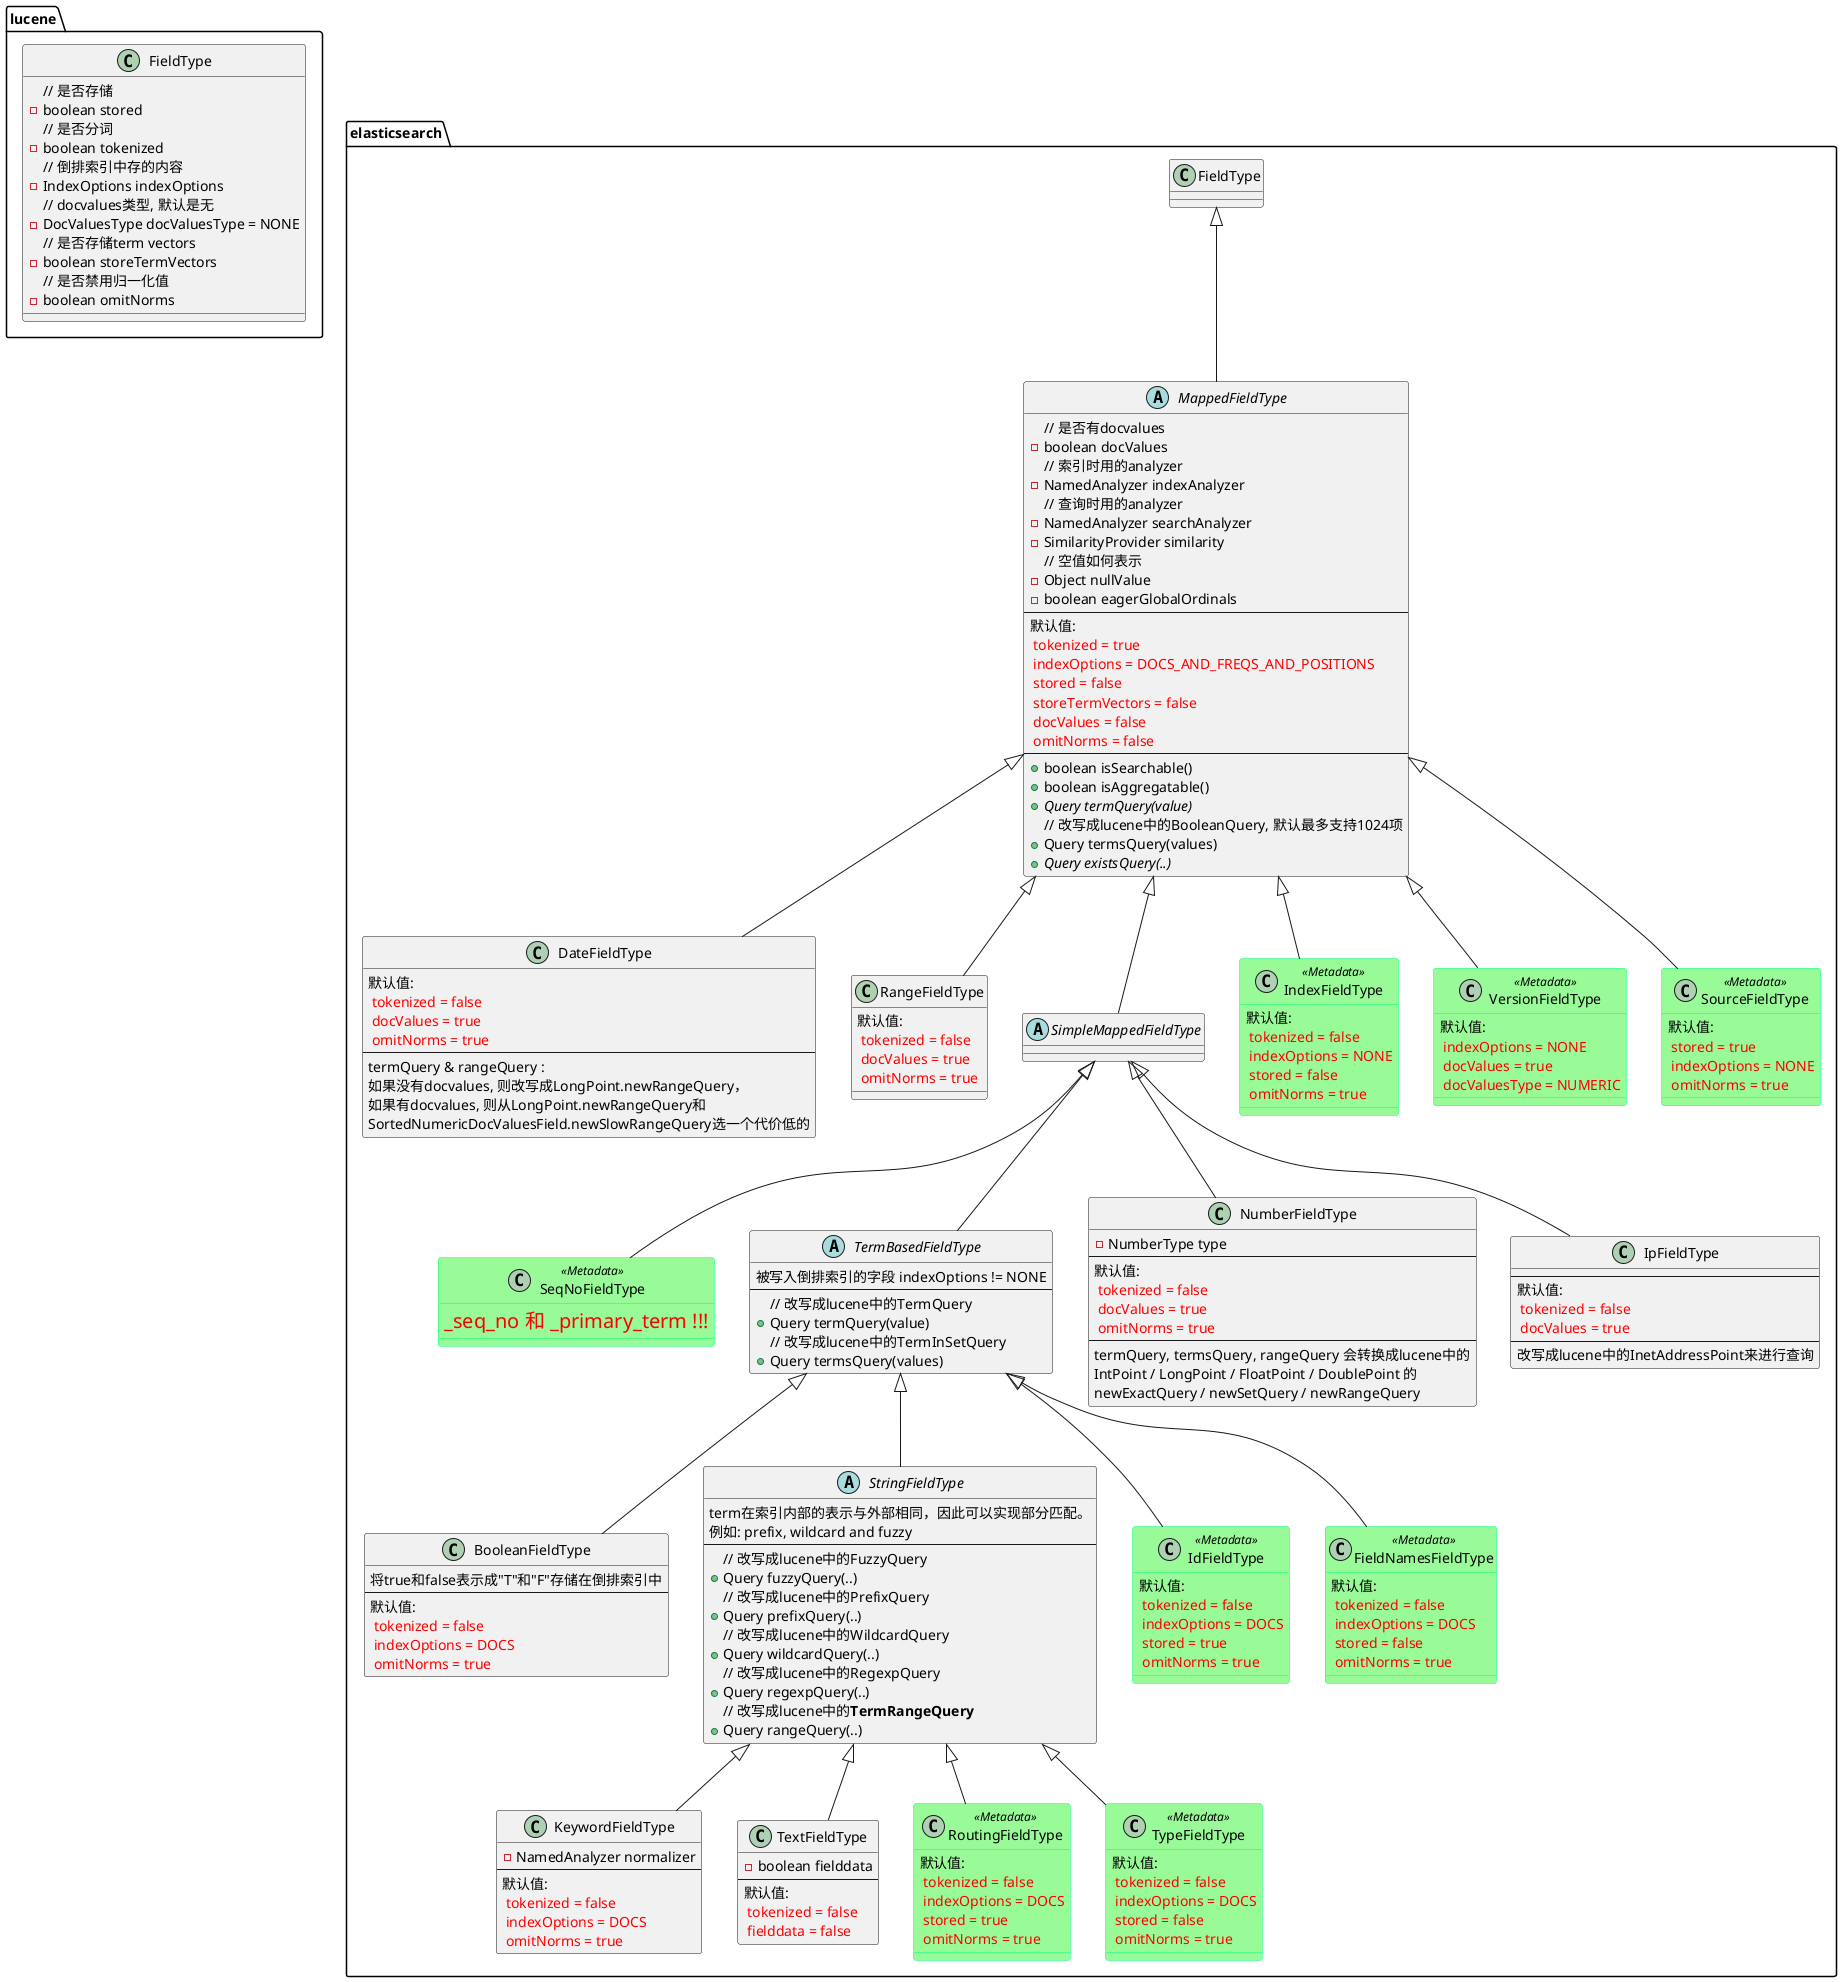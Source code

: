 @startuml
skinparam class{
    BackgroundColor<<Metadata>> PaleGreen
    BorderColor<<Metadata>> SpringGreen
}

package lucene{
    class FieldType {
        // 是否存储
        -boolean stored
        // 是否分词
        -boolean tokenized
        // 倒排索引中存的内容
        -IndexOptions indexOptions
        // docvalues类型, 默认是无
        -DocValuesType docValuesType = NONE
        // 是否存储term vectors
        -boolean storeTermVectors
        // 是否禁用归一化值
        -boolean omitNorms
    }
}

package elasticsearch{
    abstract class MappedFieldType extends FieldType{
        // 是否有docvalues
        -boolean docValues
        // 索引时用的analyzer
        -NamedAnalyzer indexAnalyzer
        // 查询时用的analyzer
        -NamedAnalyzer searchAnalyzer
        -SimilarityProvider similarity
        // 空值如何表示
        -Object nullValue
        -boolean eagerGlobalOrdinals
        ---
        默认值:
        <font color="red"> tokenized = true
        <font color="red"> indexOptions = DOCS_AND_FREQS_AND_POSITIONS
        <font color="red"> stored = false
        <font color="red"> storeTermVectors = false
        <font color="red"> docValues = false
        <font color="red"> omitNorms = false
        ---
        +boolean isSearchable()
        +boolean isAggregatable()
        +{abstract} Query termQuery(value)
        // 改写成lucene中的BooleanQuery, 默认最多支持1024项
        +Query termsQuery(values)
        +{abstract} Query existsQuery(..)
    }

    class DateFieldType extends MappedFieldType{
        默认值:
        <font color="red"> tokenized = false
        <font color="red"> docValues = true
        <font color="red"> omitNorms = true
        ---
        termQuery & rangeQuery :
        如果没有docvalues, 则改写成LongPoint.newRangeQuery，
        如果有docvalues, 则从LongPoint.newRangeQuery和
        SortedNumericDocValuesField.newSlowRangeQuery选一个代价低的
    }

    class RangeFieldType extends MappedFieldType{
        默认值:
        <font color="red"> tokenized = false
        <font color="red"> docValues = true
        <font color="red"> omitNorms = true
    }

    abstract class SimpleMappedFieldType extends MappedFieldType{
    }

    class IndexFieldType<<Metadata>> extends MappedFieldType{
        默认值:
        <font color="red"> tokenized = false
        <font color="red"> indexOptions = NONE
        <font color="red"> stored = false
        <font color="red"> omitNorms = true
    }

    class VersionFieldType<<Metadata>> extends MappedFieldType{
        默认值:
        <font color="red"> indexOptions = NONE
        <font color="red"> docValues = true
        <font color="red"> docValuesType = NUMERIC
    }

    class SourceFieldType<<Metadata>> extends MappedFieldType{
        默认值:
        <font color="red"> stored = true
        <font color="red"> indexOptions = NONE
        <font color="red"> omitNorms = true
    }

    class SeqNoFieldType<<Metadata>> extends SimpleMappedFieldType{
        <font color="red" size=20>_seq_no 和 _primary_term !!!
    }

    abstract class TermBasedFieldType extends SimpleMappedFieldType{
        被写入倒排索引的字段 indexOptions != NONE
        ---
        // 改写成lucene中的TermQuery
        +Query termQuery(value)
        // 改写成lucene中的TermInSetQuery
        +Query termsQuery(values)
    }

    class NumberFieldType extends SimpleMappedFieldType{
        -NumberType type
        ---
        默认值:
        <font color="red"> tokenized = false
        <font color="red"> docValues = true
        <font color="red"> omitNorms = true
        ---
        termQuery, termsQuery, rangeQuery 会转换成lucene中的
        IntPoint / LongPoint / FloatPoint / DoublePoint 的
        newExactQuery / newSetQuery / newRangeQuery
    }

    class IpFieldType extends SimpleMappedFieldType{
        ---
        默认值:
        <font color="red"> tokenized = false
        <font color="red"> docValues = true
        ---
        改写成lucene中的InetAddressPoint来进行查询
    }

    class BooleanFieldType extends TermBasedFieldType{
        将true和false表示成"T"和"F"存储在倒排索引中
        ---
        默认值:
        <font color="red"> tokenized = false
        <font color="red"> indexOptions = DOCS
        <font color="red"> omitNorms = true
    }

    abstract class StringFieldType extends TermBasedFieldType{
        term在索引内部的表示与外部相同，因此可以实现部分匹配。
        例如: prefix, wildcard and fuzzy
        ---
        // 改写成lucene中的FuzzyQuery
        +Query fuzzyQuery(..)
        // 改写成lucene中的PrefixQuery
        +Query prefixQuery(..)
        // 改写成lucene中的WildcardQuery
        +Query wildcardQuery(..)
        // 改写成lucene中的RegexpQuery
        +Query regexpQuery(..)
        // 改写成lucene中的<b>TermRangeQuery</b>
        +Query rangeQuery(..)
    }

    class IdFieldType<<Metadata>> extends TermBasedFieldType{
        默认值:
        <font color="red"> tokenized = false
        <font color="red"> indexOptions = DOCS
        <font color="red"> stored = true
        <font color="red"> omitNorms = true
    }

    class FieldNamesFieldType<<Metadata>> extends TermBasedFieldType{
        默认值:
        <font color="red"> tokenized = false
        <font color="red"> indexOptions = DOCS
        <font color="red"> stored = false
        <font color="red"> omitNorms = true
    }

    class KeywordFieldType extends StringFieldType{
        -NamedAnalyzer normalizer
        ---
        默认值:
        <font color="red"> tokenized = false
        <font color="red"> indexOptions = DOCS
        <font color="red"> omitNorms = true
    }

    class TextFieldType extends StringFieldType{
        -boolean fielddata
        ---
        默认值:
        <font color="red"> tokenized = false
        <font color="red"> fielddata = false
    }

    class RoutingFieldType<<Metadata>> extends StringFieldType{
        默认值:
        <font color="red"> tokenized = false
        <font color="red"> indexOptions = DOCS
        <font color="red"> stored = true
        <font color="red"> omitNorms = true
    }

    class TypeFieldType<<Metadata>> extends StringFieldType{
        默认值:
        <font color="red"> tokenized = false
        <font color="red"> indexOptions = DOCS
        <font color="red"> stored = false
        <font color="red"> omitNorms = true
    }

}
@enduml